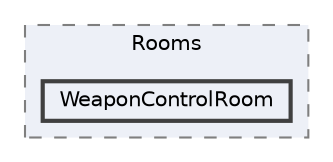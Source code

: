 digraph "Assets/Scripts/Ship/Rooms/WeaponControlRoom"
{
 // INTERACTIVE_SVG=YES
 // LATEX_PDF_SIZE
  bgcolor="transparent";
  edge [fontname=Helvetica,fontsize=10,labelfontname=Helvetica,labelfontsize=10];
  node [fontname=Helvetica,fontsize=10,shape=box,height=0.2,width=0.4];
  compound=true
  subgraph clusterdir_a529025ea757274504fc567e115d1528 {
    graph [ bgcolor="#edf0f7", pencolor="grey50", label="Rooms", fontname=Helvetica,fontsize=10 style="filled,dashed", URL="dir_a529025ea757274504fc567e115d1528.html",tooltip=""]
  dir_3093e661198f7fa1c665020dd5d385cb [label="WeaponControlRoom", fillcolor="#edf0f7", color="grey25", style="filled,bold", URL="dir_3093e661198f7fa1c665020dd5d385cb.html",tooltip=""];
  }
}

